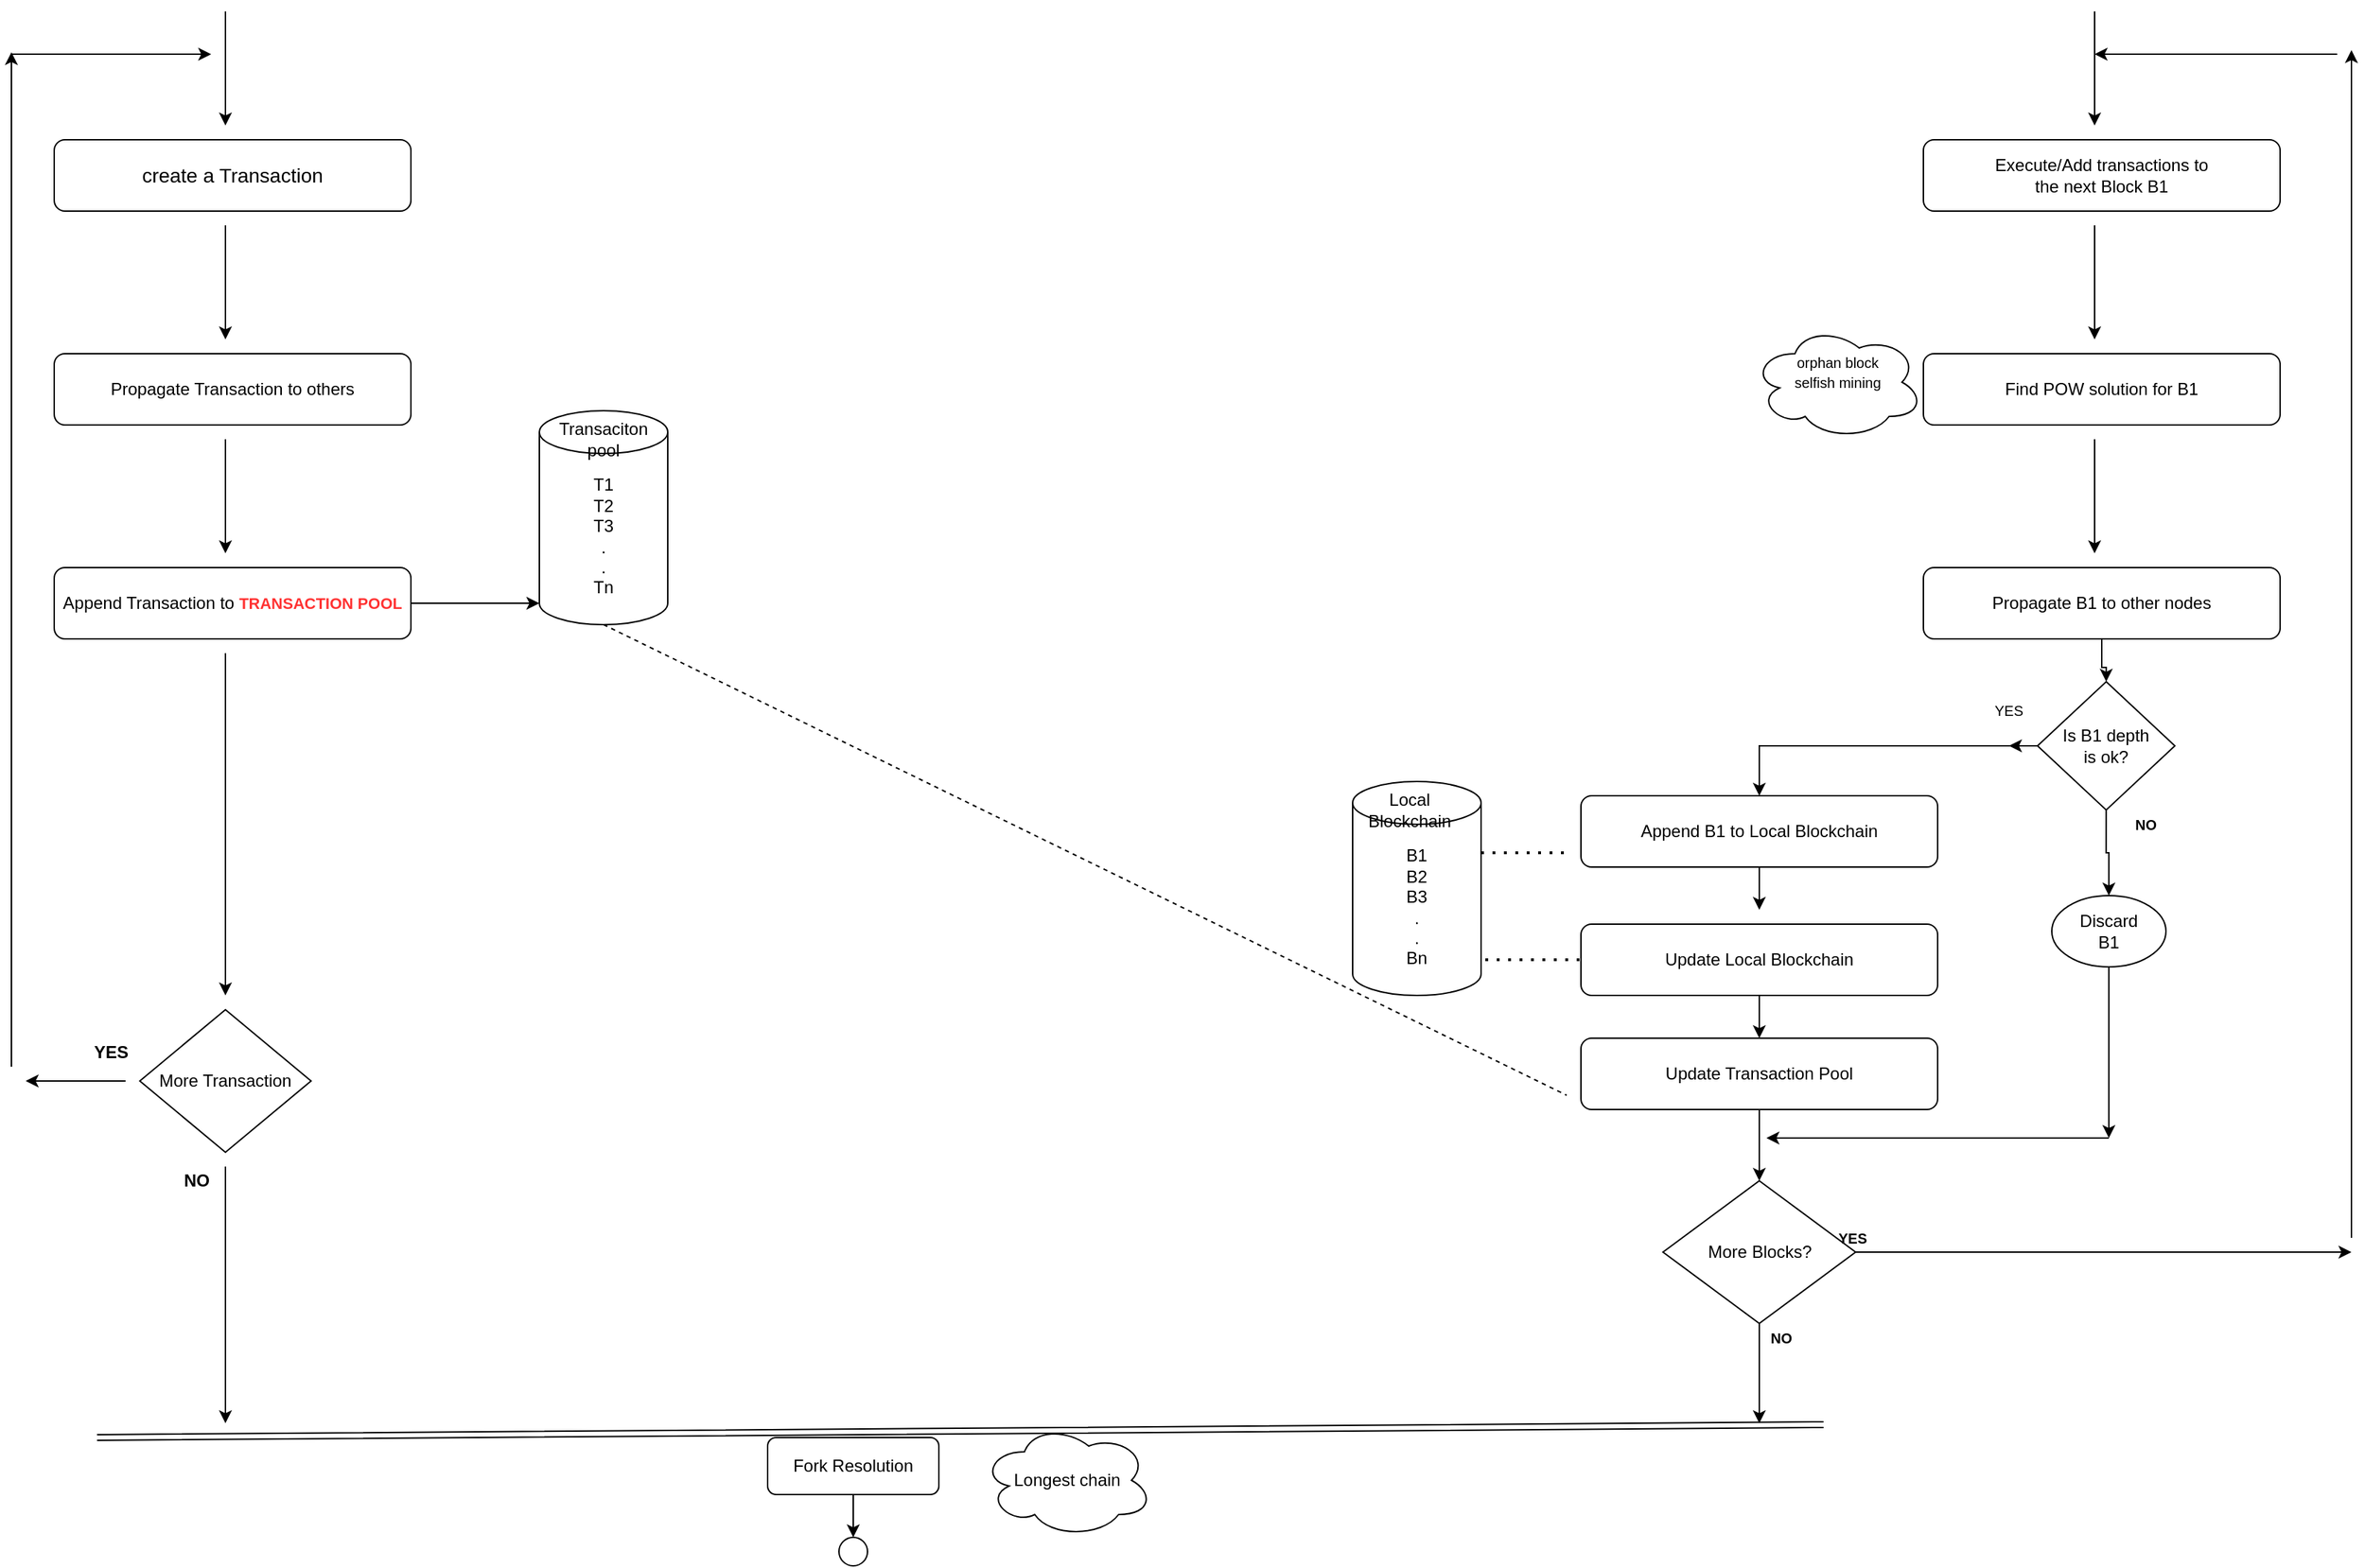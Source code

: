 <mxfile version="14.4.4" type="github">
  <diagram id="wwM1JgdG0fEtMVtHdKAY" name="Page-1">
    <mxGraphModel dx="868" dy="3738" grid="1" gridSize="10" guides="1" tooltips="1" connect="1" arrows="1" fold="1" page="1" pageScale="1" pageWidth="2339" pageHeight="3300" math="0" shadow="0">
      <root>
        <mxCell id="0" />
        <mxCell id="1" parent="0" />
        <mxCell id="2skkI8ONqYGgut1Zxsqh-15" value="&lt;font style=&quot;font-size: 14px&quot;&gt;create a Transaction&lt;br&gt;&lt;/font&gt;" style="rounded=1;whiteSpace=wrap;html=1;" vertex="1" parent="1">
          <mxGeometry x="70" y="90" width="250" height="50" as="geometry" />
        </mxCell>
        <mxCell id="2skkI8ONqYGgut1Zxsqh-16" value="" style="endArrow=classic;html=1;" edge="1" parent="1">
          <mxGeometry width="50" height="50" relative="1" as="geometry">
            <mxPoint x="190" as="sourcePoint" />
            <mxPoint x="190" y="80" as="targetPoint" />
          </mxGeometry>
        </mxCell>
        <mxCell id="2skkI8ONqYGgut1Zxsqh-17" value="Propagate Transaction to others" style="rounded=1;whiteSpace=wrap;html=1;" vertex="1" parent="1">
          <mxGeometry x="70" y="240" width="250" height="50" as="geometry" />
        </mxCell>
        <mxCell id="2skkI8ONqYGgut1Zxsqh-18" value="" style="endArrow=classic;html=1;" edge="1" parent="1">
          <mxGeometry width="50" height="50" relative="1" as="geometry">
            <mxPoint x="190" y="150" as="sourcePoint" />
            <mxPoint x="190" y="230" as="targetPoint" />
          </mxGeometry>
        </mxCell>
        <mxCell id="2skkI8ONqYGgut1Zxsqh-34" style="edgeStyle=orthogonalEdgeStyle;rounded=0;orthogonalLoop=1;jettySize=auto;html=1;entryX=0;entryY=1;entryDx=0;entryDy=-15;entryPerimeter=0;" edge="1" parent="1" source="2skkI8ONqYGgut1Zxsqh-19" target="2skkI8ONqYGgut1Zxsqh-30">
          <mxGeometry relative="1" as="geometry" />
        </mxCell>
        <mxCell id="2skkI8ONqYGgut1Zxsqh-19" value="Append Transaction to &lt;b&gt;&lt;font style=&quot;font-size: 11px&quot; color=&quot;#FF3333&quot;&gt;TRANSACTION POOL&lt;/font&gt;&lt;/b&gt;" style="rounded=1;whiteSpace=wrap;html=1;" vertex="1" parent="1">
          <mxGeometry x="70" y="390" width="250" height="50" as="geometry" />
        </mxCell>
        <mxCell id="2skkI8ONqYGgut1Zxsqh-20" value="" style="endArrow=classic;html=1;" edge="1" parent="1">
          <mxGeometry width="50" height="50" relative="1" as="geometry">
            <mxPoint x="190" y="300" as="sourcePoint" />
            <mxPoint x="190" y="380" as="targetPoint" />
          </mxGeometry>
        </mxCell>
        <mxCell id="2skkI8ONqYGgut1Zxsqh-21" value="" style="endArrow=classic;html=1;" edge="1" parent="1">
          <mxGeometry width="50" height="50" relative="1" as="geometry">
            <mxPoint x="190" y="450" as="sourcePoint" />
            <mxPoint x="190" y="690" as="targetPoint" />
          </mxGeometry>
        </mxCell>
        <mxCell id="2skkI8ONqYGgut1Zxsqh-22" value="More Transaction" style="rhombus;whiteSpace=wrap;html=1;" vertex="1" parent="1">
          <mxGeometry x="130" y="700" width="120" height="100" as="geometry" />
        </mxCell>
        <mxCell id="2skkI8ONqYGgut1Zxsqh-23" value="" style="endArrow=classic;html=1;exitX=1;exitY=0;exitDx=0;exitDy=0;" edge="1" parent="1" source="2skkI8ONqYGgut1Zxsqh-24">
          <mxGeometry width="50" height="50" relative="1" as="geometry">
            <mxPoint x="194.5" y="890" as="sourcePoint" />
            <mxPoint x="190" y="990" as="targetPoint" />
          </mxGeometry>
        </mxCell>
        <mxCell id="2skkI8ONqYGgut1Zxsqh-24" value="&lt;b&gt;NO&lt;/b&gt;" style="text;html=1;strokeColor=none;fillColor=none;align=center;verticalAlign=middle;whiteSpace=wrap;rounded=0;" vertex="1" parent="1">
          <mxGeometry x="150" y="810" width="40" height="20" as="geometry" />
        </mxCell>
        <mxCell id="2skkI8ONqYGgut1Zxsqh-25" value="&lt;b&gt;YES&lt;/b&gt;" style="text;html=1;strokeColor=none;fillColor=none;align=center;verticalAlign=middle;whiteSpace=wrap;rounded=0;" vertex="1" parent="1">
          <mxGeometry x="90" y="720" width="40" height="20" as="geometry" />
        </mxCell>
        <mxCell id="2skkI8ONqYGgut1Zxsqh-26" value="" style="endArrow=classic;html=1;" edge="1" parent="1">
          <mxGeometry width="50" height="50" relative="1" as="geometry">
            <mxPoint x="120" y="750" as="sourcePoint" />
            <mxPoint x="50" y="750" as="targetPoint" />
          </mxGeometry>
        </mxCell>
        <mxCell id="2skkI8ONqYGgut1Zxsqh-27" value="" style="endArrow=classic;html=1;" edge="1" parent="1">
          <mxGeometry width="50" height="50" relative="1" as="geometry">
            <mxPoint x="40" y="740" as="sourcePoint" />
            <mxPoint x="40" y="28.571" as="targetPoint" />
          </mxGeometry>
        </mxCell>
        <mxCell id="2skkI8ONqYGgut1Zxsqh-28" value="" style="endArrow=classic;html=1;" edge="1" parent="1">
          <mxGeometry width="50" height="50" relative="1" as="geometry">
            <mxPoint x="40" y="30" as="sourcePoint" />
            <mxPoint x="180" y="30" as="targetPoint" />
          </mxGeometry>
        </mxCell>
        <mxCell id="2skkI8ONqYGgut1Zxsqh-30" value="&lt;div&gt;T1&lt;/div&gt;&lt;div&gt;T2&lt;/div&gt;&lt;div&gt;T3&lt;/div&gt;&lt;div&gt;.&lt;/div&gt;&lt;div&gt;.&lt;/div&gt;&lt;div&gt;Tn&lt;br&gt;&lt;/div&gt;" style="shape=cylinder3;whiteSpace=wrap;html=1;boundedLbl=1;backgroundOutline=1;size=15;" vertex="1" parent="1">
          <mxGeometry x="410" y="280" width="90" height="150" as="geometry" />
        </mxCell>
        <mxCell id="2skkI8ONqYGgut1Zxsqh-31" value="Transaciton pool" style="text;html=1;strokeColor=none;fillColor=none;align=center;verticalAlign=middle;whiteSpace=wrap;rounded=0;" vertex="1" parent="1">
          <mxGeometry x="435" y="290" width="40" height="20" as="geometry" />
        </mxCell>
        <mxCell id="2skkI8ONqYGgut1Zxsqh-35" value="&lt;div&gt;B1&lt;/div&gt;&lt;div&gt;B2&lt;/div&gt;&lt;div&gt;B3&lt;/div&gt;&lt;div&gt;.&lt;/div&gt;&lt;div&gt;.&lt;/div&gt;&lt;div&gt;Bn&lt;br&gt;&lt;/div&gt;" style="shape=cylinder3;whiteSpace=wrap;html=1;boundedLbl=1;backgroundOutline=1;size=15;" vertex="1" parent="1">
          <mxGeometry x="980" y="540" width="90" height="150" as="geometry" />
        </mxCell>
        <mxCell id="2skkI8ONqYGgut1Zxsqh-36" value="&lt;div&gt;Local&lt;/div&gt;&lt;div&gt;Blockchain&lt;br&gt;&lt;/div&gt;" style="text;html=1;strokeColor=none;fillColor=none;align=center;verticalAlign=middle;whiteSpace=wrap;rounded=0;" vertex="1" parent="1">
          <mxGeometry x="1000" y="550" width="40" height="20" as="geometry" />
        </mxCell>
        <mxCell id="2skkI8ONqYGgut1Zxsqh-40" value="&lt;div&gt;Execute/Add transactions to &lt;br&gt;&lt;/div&gt;&lt;div&gt;the next Block B1&lt;br&gt;&lt;/div&gt;" style="rounded=1;whiteSpace=wrap;html=1;" vertex="1" parent="1">
          <mxGeometry x="1380" y="90" width="250" height="50" as="geometry" />
        </mxCell>
        <mxCell id="2skkI8ONqYGgut1Zxsqh-41" value="" style="endArrow=classic;html=1;" edge="1" parent="1">
          <mxGeometry width="50" height="50" relative="1" as="geometry">
            <mxPoint x="1500" as="sourcePoint" />
            <mxPoint x="1500" y="80" as="targetPoint" />
          </mxGeometry>
        </mxCell>
        <mxCell id="2skkI8ONqYGgut1Zxsqh-42" value="Find POW solution for B1" style="rounded=1;whiteSpace=wrap;html=1;" vertex="1" parent="1">
          <mxGeometry x="1380" y="240" width="250" height="50" as="geometry" />
        </mxCell>
        <mxCell id="2skkI8ONqYGgut1Zxsqh-43" value="" style="endArrow=classic;html=1;" edge="1" parent="1">
          <mxGeometry width="50" height="50" relative="1" as="geometry">
            <mxPoint x="1500" y="150" as="sourcePoint" />
            <mxPoint x="1500" y="230" as="targetPoint" />
          </mxGeometry>
        </mxCell>
        <mxCell id="2skkI8ONqYGgut1Zxsqh-46" style="edgeStyle=orthogonalEdgeStyle;rounded=0;orthogonalLoop=1;jettySize=auto;html=1;" edge="1" parent="1" source="2skkI8ONqYGgut1Zxsqh-44" target="2skkI8ONqYGgut1Zxsqh-47">
          <mxGeometry relative="1" as="geometry">
            <mxPoint x="1505" y="500" as="targetPoint" />
          </mxGeometry>
        </mxCell>
        <mxCell id="2skkI8ONqYGgut1Zxsqh-44" value="Propagate B1 to other nodes" style="rounded=1;whiteSpace=wrap;html=1;" vertex="1" parent="1">
          <mxGeometry x="1380" y="390" width="250" height="50" as="geometry" />
        </mxCell>
        <mxCell id="2skkI8ONqYGgut1Zxsqh-45" value="" style="endArrow=classic;html=1;" edge="1" parent="1">
          <mxGeometry width="50" height="50" relative="1" as="geometry">
            <mxPoint x="1500" y="300" as="sourcePoint" />
            <mxPoint x="1500" y="380" as="targetPoint" />
          </mxGeometry>
        </mxCell>
        <mxCell id="2skkI8ONqYGgut1Zxsqh-54" style="edgeStyle=orthogonalEdgeStyle;rounded=0;orthogonalLoop=1;jettySize=auto;html=1;" edge="1" parent="1" source="2skkI8ONqYGgut1Zxsqh-47">
          <mxGeometry relative="1" as="geometry">
            <mxPoint x="1440.0" y="515.0" as="targetPoint" />
          </mxGeometry>
        </mxCell>
        <mxCell id="2skkI8ONqYGgut1Zxsqh-56" style="edgeStyle=orthogonalEdgeStyle;rounded=0;orthogonalLoop=1;jettySize=auto;html=1;entryX=0.5;entryY=0;entryDx=0;entryDy=0;" edge="1" parent="1" source="2skkI8ONqYGgut1Zxsqh-47" target="2skkI8ONqYGgut1Zxsqh-55">
          <mxGeometry relative="1" as="geometry" />
        </mxCell>
        <mxCell id="2skkI8ONqYGgut1Zxsqh-64" style="edgeStyle=orthogonalEdgeStyle;rounded=0;orthogonalLoop=1;jettySize=auto;html=1;exitX=0.5;exitY=1;exitDx=0;exitDy=0;entryX=0.5;entryY=0;entryDx=0;entryDy=0;" edge="1" parent="1" source="2skkI8ONqYGgut1Zxsqh-47" target="2skkI8ONqYGgut1Zxsqh-63">
          <mxGeometry relative="1" as="geometry" />
        </mxCell>
        <mxCell id="2skkI8ONqYGgut1Zxsqh-47" value="&lt;div&gt;Is B1 depth&lt;/div&gt;&lt;div&gt; is ok?&lt;/div&gt;" style="rhombus;whiteSpace=wrap;html=1;" vertex="1" parent="1">
          <mxGeometry x="1460" y="470" width="96.25" height="90" as="geometry" />
        </mxCell>
        <mxCell id="2skkI8ONqYGgut1Zxsqh-50" value="&lt;font style=&quot;font-size: 10px&quot;&gt;&lt;b&gt;NO&lt;/b&gt;&lt;/font&gt;" style="text;html=1;strokeColor=none;fillColor=none;align=center;verticalAlign=middle;whiteSpace=wrap;rounded=0;" vertex="1" parent="1">
          <mxGeometry x="1516.248" y="560.0" width="40" height="20" as="geometry" />
        </mxCell>
        <mxCell id="2skkI8ONqYGgut1Zxsqh-52" value="&lt;font style=&quot;font-size: 10px&quot;&gt;YES&lt;/font&gt;" style="text;html=1;strokeColor=none;fillColor=none;align=center;verticalAlign=middle;whiteSpace=wrap;rounded=0;" vertex="1" parent="1">
          <mxGeometry x="1419.998" y="480.0" width="40" height="20" as="geometry" />
        </mxCell>
        <mxCell id="2skkI8ONqYGgut1Zxsqh-58" style="edgeStyle=orthogonalEdgeStyle;rounded=0;orthogonalLoop=1;jettySize=auto;html=1;exitX=0.5;exitY=1;exitDx=0;exitDy=0;" edge="1" parent="1" source="2skkI8ONqYGgut1Zxsqh-55">
          <mxGeometry relative="1" as="geometry">
            <mxPoint x="1265" y="630" as="targetPoint" />
          </mxGeometry>
        </mxCell>
        <mxCell id="2skkI8ONqYGgut1Zxsqh-55" value="Append B1 to Local Blockchain" style="rounded=1;whiteSpace=wrap;html=1;" vertex="1" parent="1">
          <mxGeometry x="1140" y="550" width="250" height="50" as="geometry" />
        </mxCell>
        <mxCell id="2skkI8ONqYGgut1Zxsqh-61" style="edgeStyle=orthogonalEdgeStyle;rounded=0;orthogonalLoop=1;jettySize=auto;html=1;exitX=0.5;exitY=1;exitDx=0;exitDy=0;" edge="1" parent="1" source="2skkI8ONqYGgut1Zxsqh-59">
          <mxGeometry relative="1" as="geometry">
            <mxPoint x="1265" y="720" as="targetPoint" />
          </mxGeometry>
        </mxCell>
        <mxCell id="2skkI8ONqYGgut1Zxsqh-59" value="Update Local Blockchain" style="rounded=1;whiteSpace=wrap;html=1;" vertex="1" parent="1">
          <mxGeometry x="1140" y="640" width="250" height="50" as="geometry" />
        </mxCell>
        <mxCell id="2skkI8ONqYGgut1Zxsqh-66" style="edgeStyle=orthogonalEdgeStyle;rounded=0;orthogonalLoop=1;jettySize=auto;html=1;" edge="1" parent="1" source="2skkI8ONqYGgut1Zxsqh-62">
          <mxGeometry relative="1" as="geometry">
            <mxPoint x="1265" y="820" as="targetPoint" />
          </mxGeometry>
        </mxCell>
        <mxCell id="2skkI8ONqYGgut1Zxsqh-62" value="Update Transaction Pool" style="rounded=1;whiteSpace=wrap;html=1;" vertex="1" parent="1">
          <mxGeometry x="1140" y="720" width="250" height="50" as="geometry" />
        </mxCell>
        <mxCell id="2skkI8ONqYGgut1Zxsqh-67" style="edgeStyle=orthogonalEdgeStyle;rounded=0;orthogonalLoop=1;jettySize=auto;html=1;" edge="1" parent="1" source="2skkI8ONqYGgut1Zxsqh-63">
          <mxGeometry relative="1" as="geometry">
            <mxPoint x="1510" y="790" as="targetPoint" />
          </mxGeometry>
        </mxCell>
        <mxCell id="2skkI8ONqYGgut1Zxsqh-63" value="&lt;div&gt;Discard&lt;/div&gt;&lt;div&gt; B1&lt;/div&gt;" style="ellipse;whiteSpace=wrap;html=1;" vertex="1" parent="1">
          <mxGeometry x="1470" y="620" width="80" height="50" as="geometry" />
        </mxCell>
        <mxCell id="2skkI8ONqYGgut1Zxsqh-65" style="edgeStyle=orthogonalEdgeStyle;rounded=0;orthogonalLoop=1;jettySize=auto;html=1;exitX=0.5;exitY=1;exitDx=0;exitDy=0;" edge="1" parent="1" source="2skkI8ONqYGgut1Zxsqh-63" target="2skkI8ONqYGgut1Zxsqh-63">
          <mxGeometry relative="1" as="geometry" />
        </mxCell>
        <mxCell id="2skkI8ONqYGgut1Zxsqh-68" value="" style="endArrow=classic;html=1;" edge="1" parent="1">
          <mxGeometry width="50" height="50" relative="1" as="geometry">
            <mxPoint x="1510" y="790" as="sourcePoint" />
            <mxPoint x="1270" y="790" as="targetPoint" />
          </mxGeometry>
        </mxCell>
        <mxCell id="2skkI8ONqYGgut1Zxsqh-70" style="edgeStyle=orthogonalEdgeStyle;rounded=0;orthogonalLoop=1;jettySize=auto;html=1;exitX=0.5;exitY=1;exitDx=0;exitDy=0;" edge="1" parent="1" source="2skkI8ONqYGgut1Zxsqh-69">
          <mxGeometry relative="1" as="geometry">
            <mxPoint x="1265" y="990" as="targetPoint" />
          </mxGeometry>
        </mxCell>
        <mxCell id="2skkI8ONqYGgut1Zxsqh-72" style="edgeStyle=orthogonalEdgeStyle;rounded=0;orthogonalLoop=1;jettySize=auto;html=1;exitX=1;exitY=0.5;exitDx=0;exitDy=0;" edge="1" parent="1" source="2skkI8ONqYGgut1Zxsqh-69">
          <mxGeometry relative="1" as="geometry">
            <mxPoint x="1680" y="870" as="targetPoint" />
          </mxGeometry>
        </mxCell>
        <mxCell id="2skkI8ONqYGgut1Zxsqh-69" value="More Blocks?" style="rhombus;whiteSpace=wrap;html=1;" vertex="1" parent="1">
          <mxGeometry x="1197.5" y="820" width="135" height="100" as="geometry" />
        </mxCell>
        <mxCell id="2skkI8ONqYGgut1Zxsqh-71" value="&lt;font style=&quot;font-size: 10px&quot;&gt;&lt;b&gt;NO&lt;/b&gt;&lt;/font&gt;" style="text;html=1;align=center;verticalAlign=middle;resizable=0;points=[];autosize=1;" vertex="1" parent="1">
          <mxGeometry x="1265" y="920" width="30" height="20" as="geometry" />
        </mxCell>
        <mxCell id="2skkI8ONqYGgut1Zxsqh-73" value="&lt;font style=&quot;font-size: 10px&quot;&gt;&lt;b&gt;YES&lt;/b&gt;&lt;/font&gt;" style="text;html=1;align=center;verticalAlign=middle;resizable=0;points=[];autosize=1;" vertex="1" parent="1">
          <mxGeometry x="1310" y="850" width="40" height="20" as="geometry" />
        </mxCell>
        <mxCell id="2skkI8ONqYGgut1Zxsqh-74" value="" style="endArrow=classic;html=1;" edge="1" parent="1">
          <mxGeometry width="50" height="50" relative="1" as="geometry">
            <mxPoint x="1680" y="860" as="sourcePoint" />
            <mxPoint x="1680" y="27.143" as="targetPoint" />
          </mxGeometry>
        </mxCell>
        <mxCell id="2skkI8ONqYGgut1Zxsqh-75" value="" style="endArrow=classic;html=1;" edge="1" parent="1">
          <mxGeometry width="50" height="50" relative="1" as="geometry">
            <mxPoint x="1670" y="30" as="sourcePoint" />
            <mxPoint x="1500" y="30" as="targetPoint" />
          </mxGeometry>
        </mxCell>
        <mxCell id="2skkI8ONqYGgut1Zxsqh-77" value="" style="endArrow=none;dashed=1;html=1;dashPattern=1 3;strokeWidth=2;" edge="1" parent="1">
          <mxGeometry width="50" height="50" relative="1" as="geometry">
            <mxPoint x="1070" y="590" as="sourcePoint" />
            <mxPoint x="1130" y="590" as="targetPoint" />
          </mxGeometry>
        </mxCell>
        <mxCell id="2skkI8ONqYGgut1Zxsqh-79" value="" style="endArrow=none;dashed=1;html=1;dashPattern=1 3;strokeWidth=2;entryX=0;entryY=0.5;entryDx=0;entryDy=0;" edge="1" parent="1" target="2skkI8ONqYGgut1Zxsqh-59">
          <mxGeometry width="50" height="50" relative="1" as="geometry">
            <mxPoint x="1073" y="665" as="sourcePoint" />
            <mxPoint x="1140" y="600" as="targetPoint" />
          </mxGeometry>
        </mxCell>
        <mxCell id="2skkI8ONqYGgut1Zxsqh-80" value="" style="endArrow=none;dashed=1;html=1;exitX=0.5;exitY=1;exitDx=0;exitDy=0;exitPerimeter=0;" edge="1" parent="1" source="2skkI8ONqYGgut1Zxsqh-30">
          <mxGeometry width="50" height="50" relative="1" as="geometry">
            <mxPoint x="710" y="440" as="sourcePoint" />
            <mxPoint x="1130" y="760" as="targetPoint" />
          </mxGeometry>
        </mxCell>
        <mxCell id="2skkI8ONqYGgut1Zxsqh-82" value="" style="shape=link;html=1;" edge="1" parent="1">
          <mxGeometry width="100" relative="1" as="geometry">
            <mxPoint x="100" y="1000" as="sourcePoint" />
            <mxPoint x="1310" y="991" as="targetPoint" />
          </mxGeometry>
        </mxCell>
        <mxCell id="2skkI8ONqYGgut1Zxsqh-86" style="edgeStyle=orthogonalEdgeStyle;rounded=0;orthogonalLoop=1;jettySize=auto;html=1;" edge="1" parent="1" source="2skkI8ONqYGgut1Zxsqh-84" target="2skkI8ONqYGgut1Zxsqh-87">
          <mxGeometry relative="1" as="geometry">
            <mxPoint x="630" y="1060" as="targetPoint" />
          </mxGeometry>
        </mxCell>
        <mxCell id="2skkI8ONqYGgut1Zxsqh-84" value="Fork Resolution" style="rounded=1;whiteSpace=wrap;html=1;" vertex="1" parent="1">
          <mxGeometry x="570" y="1000" width="120" height="40" as="geometry" />
        </mxCell>
        <mxCell id="2skkI8ONqYGgut1Zxsqh-85" style="edgeStyle=orthogonalEdgeStyle;rounded=0;orthogonalLoop=1;jettySize=auto;html=1;exitX=0.5;exitY=1;exitDx=0;exitDy=0;" edge="1" parent="1" source="2skkI8ONqYGgut1Zxsqh-84" target="2skkI8ONqYGgut1Zxsqh-84">
          <mxGeometry relative="1" as="geometry" />
        </mxCell>
        <mxCell id="2skkI8ONqYGgut1Zxsqh-87" value="" style="verticalLabelPosition=bottom;verticalAlign=top;html=1;shape=mxgraph.basic.donut;dx=25;" vertex="1" parent="1">
          <mxGeometry x="620" y="1070" width="20" height="20" as="geometry" />
        </mxCell>
        <mxCell id="2skkI8ONqYGgut1Zxsqh-89" value="Longest chain " style="ellipse;shape=cloud;whiteSpace=wrap;html=1;" vertex="1" parent="1">
          <mxGeometry x="720" y="990" width="120" height="80" as="geometry" />
        </mxCell>
        <mxCell id="2skkI8ONqYGgut1Zxsqh-90" value="&lt;div&gt;&lt;font style=&quot;font-size: 10px&quot;&gt;orphan block&lt;/font&gt;&lt;/div&gt;&lt;div&gt;&lt;font style=&quot;font-size: 10px&quot;&gt;selfish mining&lt;/font&gt;&lt;/div&gt;&lt;div&gt;&lt;font style=&quot;font-size: 10px&quot;&gt;&lt;br&gt;&lt;/font&gt;&lt;/div&gt;" style="ellipse;shape=cloud;whiteSpace=wrap;html=1;" vertex="1" parent="1">
          <mxGeometry x="1260" y="220" width="120" height="80" as="geometry" />
        </mxCell>
      </root>
    </mxGraphModel>
  </diagram>
</mxfile>
